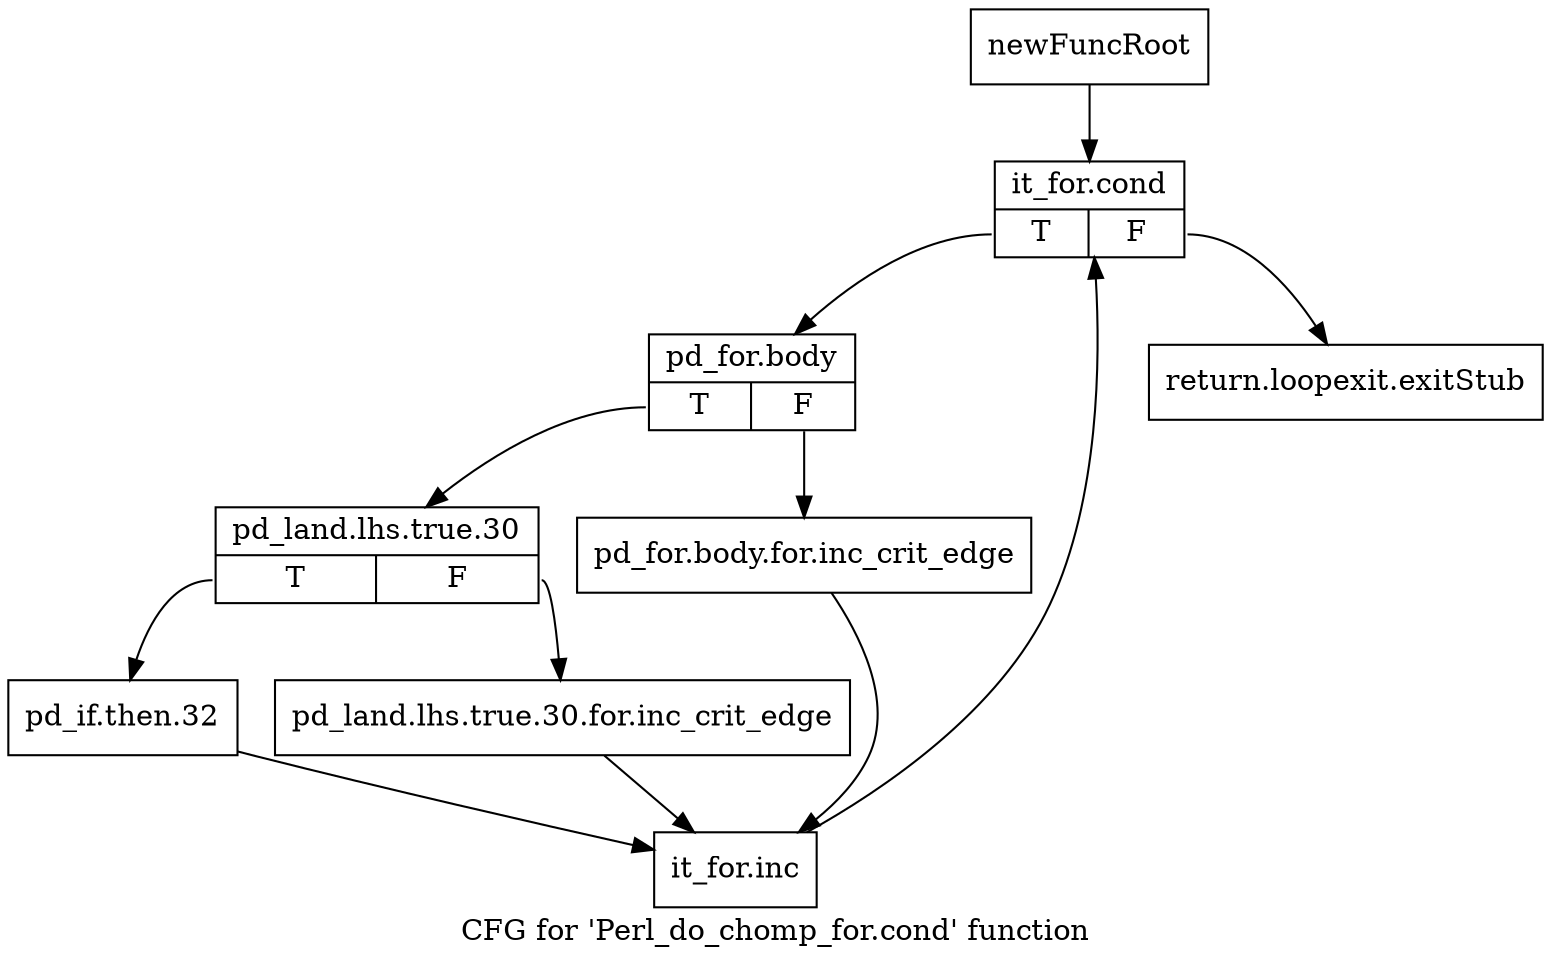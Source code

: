 digraph "CFG for 'Perl_do_chomp_for.cond' function" {
	label="CFG for 'Perl_do_chomp_for.cond' function";

	Node0x4aff880 [shape=record,label="{newFuncRoot}"];
	Node0x4aff880 -> Node0x4aff920;
	Node0x4aff8d0 [shape=record,label="{return.loopexit.exitStub}"];
	Node0x4aff920 [shape=record,label="{it_for.cond|{<s0>T|<s1>F}}"];
	Node0x4aff920:s0 -> Node0x4aff970;
	Node0x4aff920:s1 -> Node0x4aff8d0;
	Node0x4aff970 [shape=record,label="{pd_for.body|{<s0>T|<s1>F}}"];
	Node0x4aff970:s0 -> Node0x4affa10;
	Node0x4aff970:s1 -> Node0x4aff9c0;
	Node0x4aff9c0 [shape=record,label="{pd_for.body.for.inc_crit_edge}"];
	Node0x4aff9c0 -> Node0x4affb00;
	Node0x4affa10 [shape=record,label="{pd_land.lhs.true.30|{<s0>T|<s1>F}}"];
	Node0x4affa10:s0 -> Node0x4affab0;
	Node0x4affa10:s1 -> Node0x4affa60;
	Node0x4affa60 [shape=record,label="{pd_land.lhs.true.30.for.inc_crit_edge}"];
	Node0x4affa60 -> Node0x4affb00;
	Node0x4affab0 [shape=record,label="{pd_if.then.32}"];
	Node0x4affab0 -> Node0x4affb00;
	Node0x4affb00 [shape=record,label="{it_for.inc}"];
	Node0x4affb00 -> Node0x4aff920;
}
